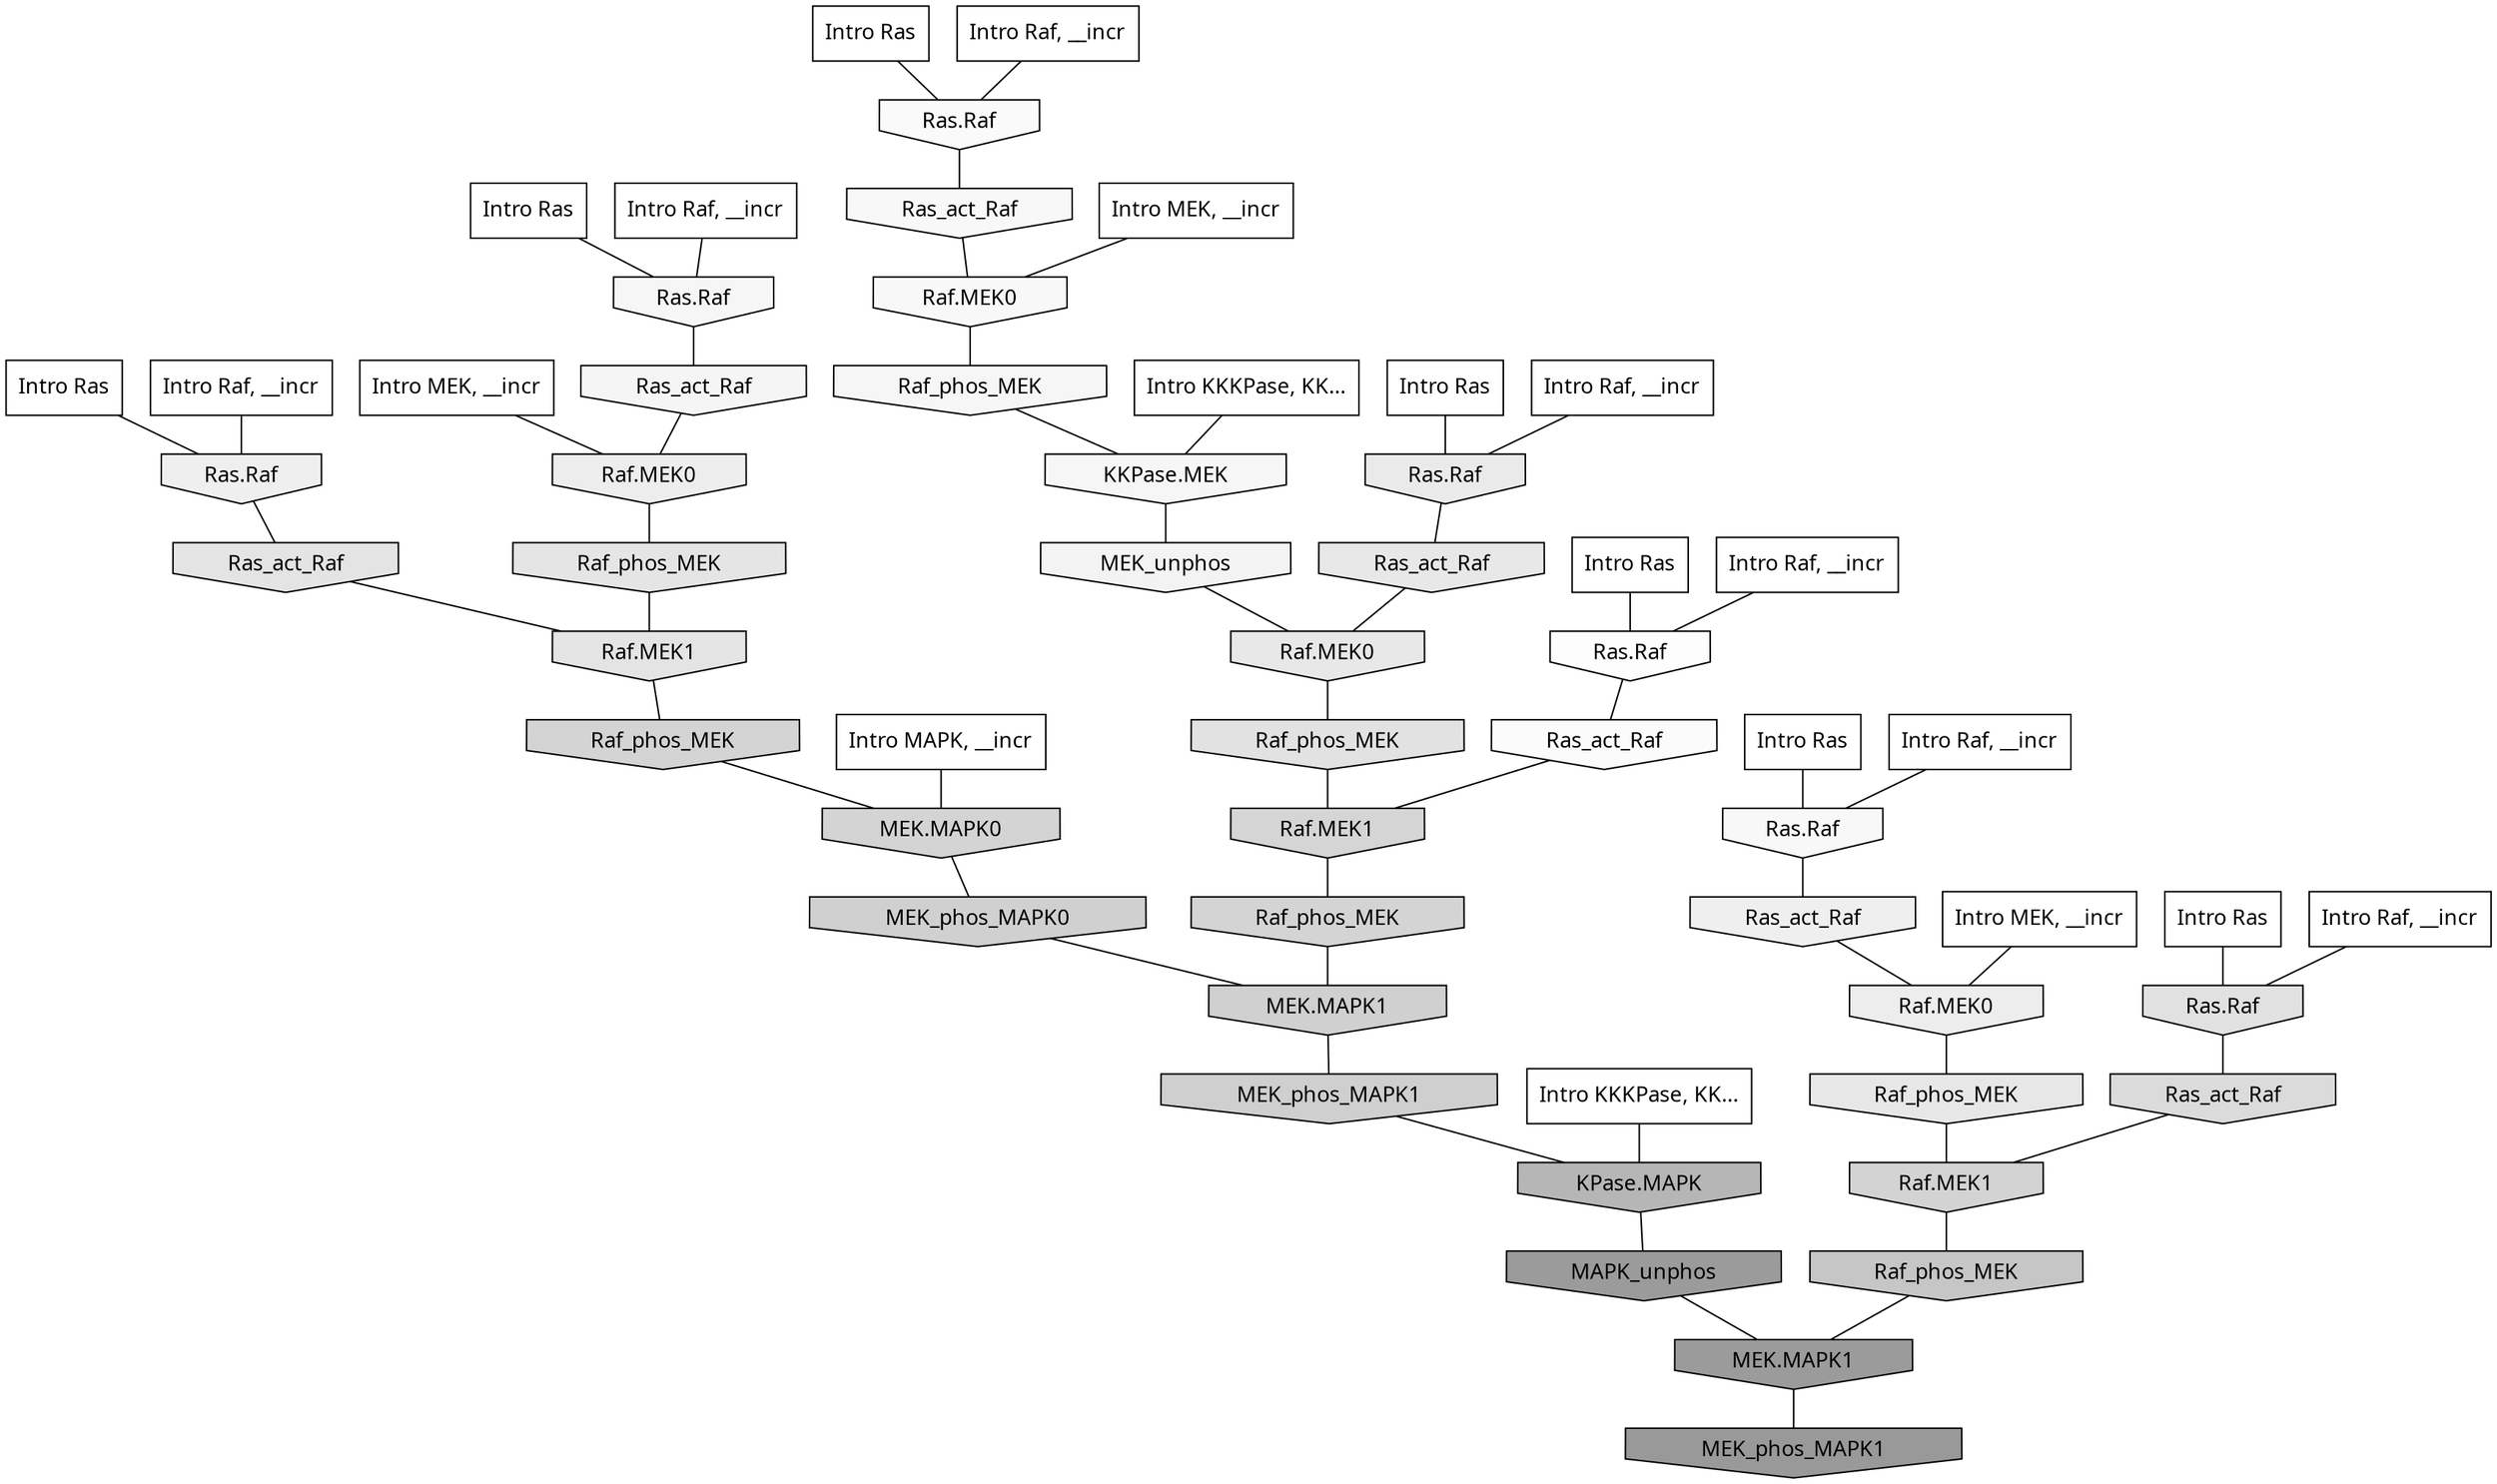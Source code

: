 digraph G{
  rankdir="TB";
  ranksep=0.30;
  node [fontname="CMU Serif"];
  edge [fontname="CMU Serif"];
  
  2 [label="Intro Ras", shape=rectangle, style=filled, fillcolor="0.000 0.000 1.000"]
  
  16 [label="Intro Ras", shape=rectangle, style=filled, fillcolor="0.000 0.000 1.000"]
  
  32 [label="Intro Ras", shape=rectangle, style=filled, fillcolor="0.000 0.000 1.000"]
  
  34 [label="Intro Ras", shape=rectangle, style=filled, fillcolor="0.000 0.000 1.000"]
  
  36 [label="Intro Ras", shape=rectangle, style=filled, fillcolor="0.000 0.000 1.000"]
  
  54 [label="Intro Ras", shape=rectangle, style=filled, fillcolor="0.000 0.000 1.000"]
  
  96 [label="Intro Ras", shape=rectangle, style=filled, fillcolor="0.000 0.000 1.000"]
  
  239 [label="Intro Raf, __incr", shape=rectangle, style=filled, fillcolor="0.000 0.000 1.000"]
  
  411 [label="Intro Raf, __incr", shape=rectangle, style=filled, fillcolor="0.000 0.000 1.000"]
  
  537 [label="Intro Raf, __incr", shape=rectangle, style=filled, fillcolor="0.000 0.000 1.000"]
  
  667 [label="Intro Raf, __incr", shape=rectangle, style=filled, fillcolor="0.000 0.000 1.000"]
  
  764 [label="Intro Raf, __incr", shape=rectangle, style=filled, fillcolor="0.000 0.000 1.000"]
  
  905 [label="Intro Raf, __incr", shape=rectangle, style=filled, fillcolor="0.000 0.000 1.000"]
  
  996 [label="Intro Raf, __incr", shape=rectangle, style=filled, fillcolor="0.000 0.000 1.000"]
  
  1583 [label="Intro MEK, __incr", shape=rectangle, style=filled, fillcolor="0.000 0.000 1.000"]
  
  1645 [label="Intro MEK, __incr", shape=rectangle, style=filled, fillcolor="0.000 0.000 1.000"]
  
  1672 [label="Intro MEK, __incr", shape=rectangle, style=filled, fillcolor="0.000 0.000 1.000"]
  
  2377 [label="Intro MAPK, __incr", shape=rectangle, style=filled, fillcolor="0.000 0.000 1.000"]
  
  3161 [label="Intro KKKPase, KK...", shape=rectangle, style=filled, fillcolor="0.000 0.000 1.000"]
  
  3177 [label="Intro KKKPase, KK...", shape=rectangle, style=filled, fillcolor="0.000 0.000 1.000"]
  
  3439 [label="Ras.Raf", shape=invhouse, style=filled, fillcolor="0.000 0.000 0.989"]
  
  3528 [label="Ras_act_Raf", shape=invhouse, style=filled, fillcolor="0.000 0.000 0.982"]
  
  3562 [label="Ras.Raf", shape=invhouse, style=filled, fillcolor="0.000 0.000 0.980"]
  
  3738 [label="Ras_act_Raf", shape=invhouse, style=filled, fillcolor="0.000 0.000 0.971"]
  
  3787 [label="Raf.MEK0", shape=invhouse, style=filled, fillcolor="0.000 0.000 0.969"]
  
  3795 [label="Ras.Raf", shape=invhouse, style=filled, fillcolor="0.000 0.000 0.969"]
  
  4011 [label="Raf_phos_MEK", shape=invhouse, style=filled, fillcolor="0.000 0.000 0.962"]
  
  4015 [label="KKPase.MEK", shape=invhouse, style=filled, fillcolor="0.000 0.000 0.962"]
  
  4042 [label="Ras.Raf", shape=invhouse, style=filled, fillcolor="0.000 0.000 0.961"]
  
  4067 [label="Ras_act_Raf", shape=invhouse, style=filled, fillcolor="0.000 0.000 0.960"]
  
  4308 [label="MEK_unphos", shape=invhouse, style=filled, fillcolor="0.000 0.000 0.951"]
  
  4805 [label="Ras_act_Raf", shape=invhouse, style=filled, fillcolor="0.000 0.000 0.935"]
  
  4844 [label="Ras.Raf", shape=invhouse, style=filled, fillcolor="0.000 0.000 0.934"]
  
  5054 [label="Raf.MEK0", shape=invhouse, style=filled, fillcolor="0.000 0.000 0.927"]
  
  5092 [label="Raf.MEK0", shape=invhouse, style=filled, fillcolor="0.000 0.000 0.926"]
  
  5418 [label="Ras.Raf", shape=invhouse, style=filled, fillcolor="0.000 0.000 0.917"]
  
  5701 [label="Ras_act_Raf", shape=invhouse, style=filled, fillcolor="0.000 0.000 0.908"]
  
  5703 [label="Raf.MEK0", shape=invhouse, style=filled, fillcolor="0.000 0.000 0.908"]
  
  5793 [label="Raf_phos_MEK", shape=invhouse, style=filled, fillcolor="0.000 0.000 0.906"]
  
  6185 [label="Raf_phos_MEK", shape=invhouse, style=filled, fillcolor="0.000 0.000 0.895"]
  
  6376 [label="Ras_act_Raf", shape=invhouse, style=filled, fillcolor="0.000 0.000 0.891"]
  
  6379 [label="Raf.MEK1", shape=invhouse, style=filled, fillcolor="0.000 0.000 0.891"]
  
  6783 [label="Raf_phos_MEK", shape=invhouse, style=filled, fillcolor="0.000 0.000 0.883"]
  
  6926 [label="Ras.Raf", shape=invhouse, style=filled, fillcolor="0.000 0.000 0.880"]
  
  8463 [label="Ras_act_Raf", shape=invhouse, style=filled, fillcolor="0.000 0.000 0.856"]
  
  10291 [label="Raf.MEK1", shape=invhouse, style=filled, fillcolor="0.000 0.000 0.833"]
  
  10473 [label="Raf_phos_MEK", shape=invhouse, style=filled, fillcolor="0.000 0.000 0.831"]
  
  10479 [label="MEK.MAPK0", shape=invhouse, style=filled, fillcolor="0.000 0.000 0.831"]
  
  10617 [label="Raf_phos_MEK", shape=invhouse, style=filled, fillcolor="0.000 0.000 0.829"]
  
  10718 [label="Raf.MEK1", shape=invhouse, style=filled, fillcolor="0.000 0.000 0.828"]
  
  11972 [label="MEK_phos_MAPK0", shape=invhouse, style=filled, fillcolor="0.000 0.000 0.816"]
  
  12201 [label="MEK.MAPK1", shape=invhouse, style=filled, fillcolor="0.000 0.000 0.814"]
  
  12915 [label="MEK_phos_MAPK1", shape=invhouse, style=filled, fillcolor="0.000 0.000 0.809"]
  
  16604 [label="Raf_phos_MEK", shape=invhouse, style=filled, fillcolor="0.000 0.000 0.777"]
  
  19724 [label="KPase.MAPK", shape=invhouse, style=filled, fillcolor="0.000 0.000 0.713"]
  
  22958 [label="MAPK_unphos", shape=invhouse, style=filled, fillcolor="0.000 0.000 0.609"]
  
  22960 [label="MEK.MAPK1", shape=invhouse, style=filled, fillcolor="0.000 0.000 0.608"]
  
  23243 [label="MEK_phos_MAPK1", shape=invhouse, style=filled, fillcolor="0.000 0.000 0.600"]
  
  
  22960 -> 23243 [dir=none, color="0.000 0.000 0.000"] 
  22958 -> 22960 [dir=none, color="0.000 0.000 0.000"] 
  19724 -> 22958 [dir=none, color="0.000 0.000 0.000"] 
  16604 -> 22960 [dir=none, color="0.000 0.000 0.000"] 
  12915 -> 19724 [dir=none, color="0.000 0.000 0.000"] 
  12201 -> 12915 [dir=none, color="0.000 0.000 0.000"] 
  11972 -> 12201 [dir=none, color="0.000 0.000 0.000"] 
  10718 -> 16604 [dir=none, color="0.000 0.000 0.000"] 
  10617 -> 12201 [dir=none, color="0.000 0.000 0.000"] 
  10479 -> 11972 [dir=none, color="0.000 0.000 0.000"] 
  10473 -> 10479 [dir=none, color="0.000 0.000 0.000"] 
  10291 -> 10617 [dir=none, color="0.000 0.000 0.000"] 
  8463 -> 10718 [dir=none, color="0.000 0.000 0.000"] 
  6926 -> 8463 [dir=none, color="0.000 0.000 0.000"] 
  6783 -> 10291 [dir=none, color="0.000 0.000 0.000"] 
  6379 -> 10473 [dir=none, color="0.000 0.000 0.000"] 
  6376 -> 6379 [dir=none, color="0.000 0.000 0.000"] 
  6185 -> 6379 [dir=none, color="0.000 0.000 0.000"] 
  5793 -> 10718 [dir=none, color="0.000 0.000 0.000"] 
  5703 -> 6783 [dir=none, color="0.000 0.000 0.000"] 
  5701 -> 5703 [dir=none, color="0.000 0.000 0.000"] 
  5418 -> 5701 [dir=none, color="0.000 0.000 0.000"] 
  5092 -> 6185 [dir=none, color="0.000 0.000 0.000"] 
  5054 -> 5793 [dir=none, color="0.000 0.000 0.000"] 
  4844 -> 6376 [dir=none, color="0.000 0.000 0.000"] 
  4805 -> 5054 [dir=none, color="0.000 0.000 0.000"] 
  4308 -> 5703 [dir=none, color="0.000 0.000 0.000"] 
  4067 -> 5092 [dir=none, color="0.000 0.000 0.000"] 
  4042 -> 4067 [dir=none, color="0.000 0.000 0.000"] 
  4015 -> 4308 [dir=none, color="0.000 0.000 0.000"] 
  4011 -> 4015 [dir=none, color="0.000 0.000 0.000"] 
  3795 -> 4805 [dir=none, color="0.000 0.000 0.000"] 
  3787 -> 4011 [dir=none, color="0.000 0.000 0.000"] 
  3738 -> 3787 [dir=none, color="0.000 0.000 0.000"] 
  3562 -> 3738 [dir=none, color="0.000 0.000 0.000"] 
  3528 -> 10291 [dir=none, color="0.000 0.000 0.000"] 
  3439 -> 3528 [dir=none, color="0.000 0.000 0.000"] 
  3177 -> 4015 [dir=none, color="0.000 0.000 0.000"] 
  3161 -> 19724 [dir=none, color="0.000 0.000 0.000"] 
  2377 -> 10479 [dir=none, color="0.000 0.000 0.000"] 
  1672 -> 5092 [dir=none, color="0.000 0.000 0.000"] 
  1645 -> 3787 [dir=none, color="0.000 0.000 0.000"] 
  1583 -> 5054 [dir=none, color="0.000 0.000 0.000"] 
  996 -> 4042 [dir=none, color="0.000 0.000 0.000"] 
  905 -> 3795 [dir=none, color="0.000 0.000 0.000"] 
  764 -> 6926 [dir=none, color="0.000 0.000 0.000"] 
  667 -> 5418 [dir=none, color="0.000 0.000 0.000"] 
  537 -> 3439 [dir=none, color="0.000 0.000 0.000"] 
  411 -> 3562 [dir=none, color="0.000 0.000 0.000"] 
  239 -> 4844 [dir=none, color="0.000 0.000 0.000"] 
  96 -> 4042 [dir=none, color="0.000 0.000 0.000"] 
  54 -> 4844 [dir=none, color="0.000 0.000 0.000"] 
  36 -> 6926 [dir=none, color="0.000 0.000 0.000"] 
  34 -> 3795 [dir=none, color="0.000 0.000 0.000"] 
  32 -> 5418 [dir=none, color="0.000 0.000 0.000"] 
  16 -> 3439 [dir=none, color="0.000 0.000 0.000"] 
  2 -> 3562 [dir=none, color="0.000 0.000 0.000"] 
  
  }
